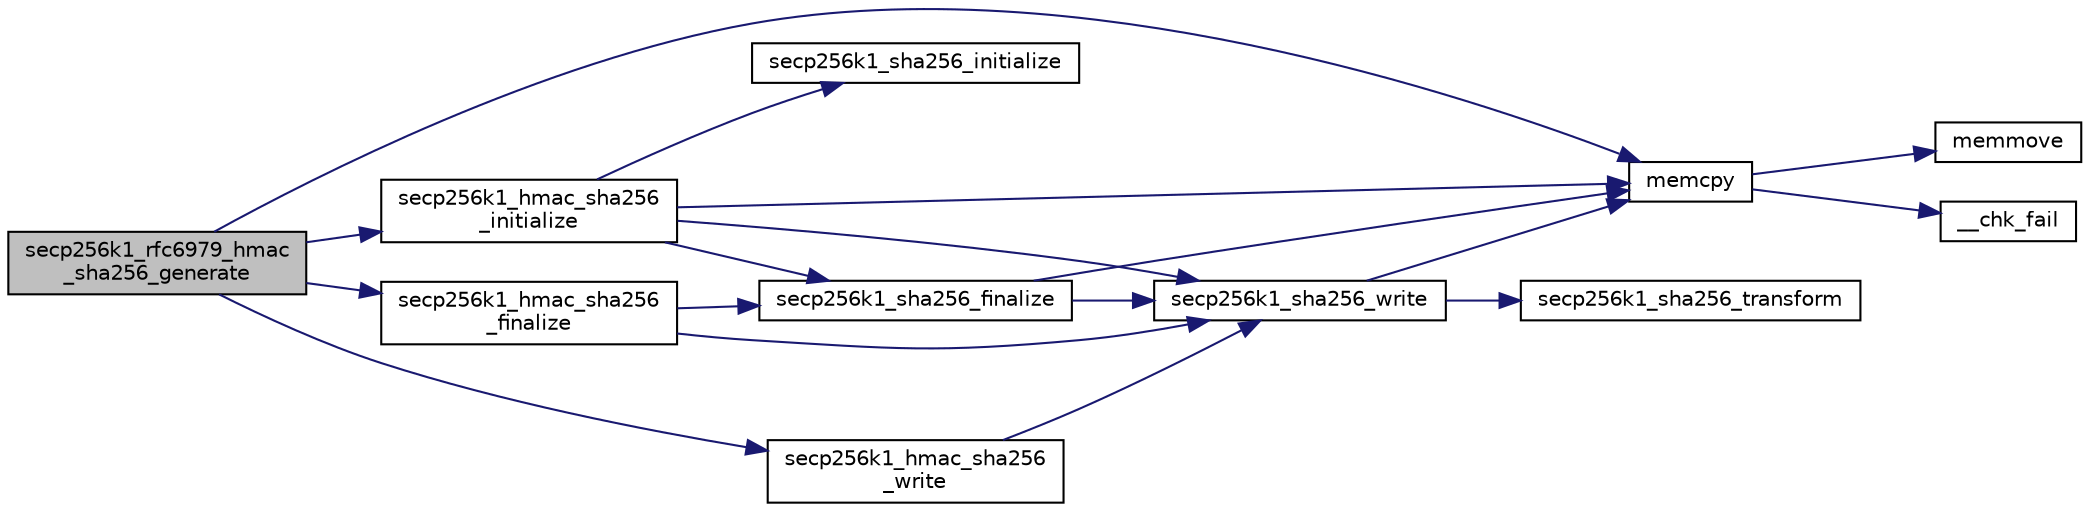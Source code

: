 digraph "secp256k1_rfc6979_hmac_sha256_generate"
{
  edge [fontname="Helvetica",fontsize="10",labelfontname="Helvetica",labelfontsize="10"];
  node [fontname="Helvetica",fontsize="10",shape=record];
  rankdir="LR";
  Node32 [label="secp256k1_rfc6979_hmac\l_sha256_generate",height=0.2,width=0.4,color="black", fillcolor="grey75", style="filled", fontcolor="black"];
  Node32 -> Node33 [color="midnightblue",fontsize="10",style="solid",fontname="Helvetica"];
  Node33 [label="secp256k1_hmac_sha256\l_initialize",height=0.2,width=0.4,color="black", fillcolor="white", style="filled",URL="$d2/d64/hash__impl_8h.html#a078ac2e7574c2c3d1eb1ccc0950e84d0"];
  Node33 -> Node34 [color="midnightblue",fontsize="10",style="solid",fontname="Helvetica"];
  Node34 [label="memcpy",height=0.2,width=0.4,color="black", fillcolor="white", style="filled",URL="$d5/d9f/glibc__compat_8cpp.html#a0f46826ab0466591e136db24394923cf"];
  Node34 -> Node35 [color="midnightblue",fontsize="10",style="solid",fontname="Helvetica"];
  Node35 [label="memmove",height=0.2,width=0.4,color="black", fillcolor="white", style="filled",URL="$d5/d9f/glibc__compat_8cpp.html#a9778d49e9029dd75bc53ecbbf9f5e9a1"];
  Node34 -> Node36 [color="midnightblue",fontsize="10",style="solid",fontname="Helvetica"];
  Node36 [label="__chk_fail",height=0.2,width=0.4,color="black", fillcolor="white", style="filled",URL="$d5/d9f/glibc__compat_8cpp.html#a424ac71631da5ada2976630ff67051d1"];
  Node33 -> Node37 [color="midnightblue",fontsize="10",style="solid",fontname="Helvetica"];
  Node37 [label="secp256k1_sha256_initialize",height=0.2,width=0.4,color="black", fillcolor="white", style="filled",URL="$d2/d64/hash__impl_8h.html#abcb6a95ed605c2bfb19eda1ced4a8f7e"];
  Node33 -> Node38 [color="midnightblue",fontsize="10",style="solid",fontname="Helvetica"];
  Node38 [label="secp256k1_sha256_write",height=0.2,width=0.4,color="black", fillcolor="white", style="filled",URL="$d2/d64/hash__impl_8h.html#ada7b815d52a8a6f79bafe205983693be"];
  Node38 -> Node34 [color="midnightblue",fontsize="10",style="solid",fontname="Helvetica"];
  Node38 -> Node39 [color="midnightblue",fontsize="10",style="solid",fontname="Helvetica"];
  Node39 [label="secp256k1_sha256_transform",height=0.2,width=0.4,color="black", fillcolor="white", style="filled",URL="$d2/d64/hash__impl_8h.html#aca0644b78a0554cae2f366702abf0b09",tooltip="Perform one SHA-256 transformation, processing 16 big endian 32-bit words. "];
  Node33 -> Node40 [color="midnightblue",fontsize="10",style="solid",fontname="Helvetica"];
  Node40 [label="secp256k1_sha256_finalize",height=0.2,width=0.4,color="black", fillcolor="white", style="filled",URL="$d2/d64/hash__impl_8h.html#ab88a555e2b13d6d06e20a6a459abae08"];
  Node40 -> Node38 [color="midnightblue",fontsize="10",style="solid",fontname="Helvetica"];
  Node40 -> Node34 [color="midnightblue",fontsize="10",style="solid",fontname="Helvetica"];
  Node32 -> Node41 [color="midnightblue",fontsize="10",style="solid",fontname="Helvetica"];
  Node41 [label="secp256k1_hmac_sha256\l_write",height=0.2,width=0.4,color="black", fillcolor="white", style="filled",URL="$d2/d64/hash__impl_8h.html#a985f5f05c10dca7f592541d95c84081f"];
  Node41 -> Node38 [color="midnightblue",fontsize="10",style="solid",fontname="Helvetica"];
  Node32 -> Node42 [color="midnightblue",fontsize="10",style="solid",fontname="Helvetica"];
  Node42 [label="secp256k1_hmac_sha256\l_finalize",height=0.2,width=0.4,color="black", fillcolor="white", style="filled",URL="$d2/d64/hash__impl_8h.html#a6f85fe02b7546db62cc03adb03613d16"];
  Node42 -> Node40 [color="midnightblue",fontsize="10",style="solid",fontname="Helvetica"];
  Node42 -> Node38 [color="midnightblue",fontsize="10",style="solid",fontname="Helvetica"];
  Node32 -> Node34 [color="midnightblue",fontsize="10",style="solid",fontname="Helvetica"];
}
